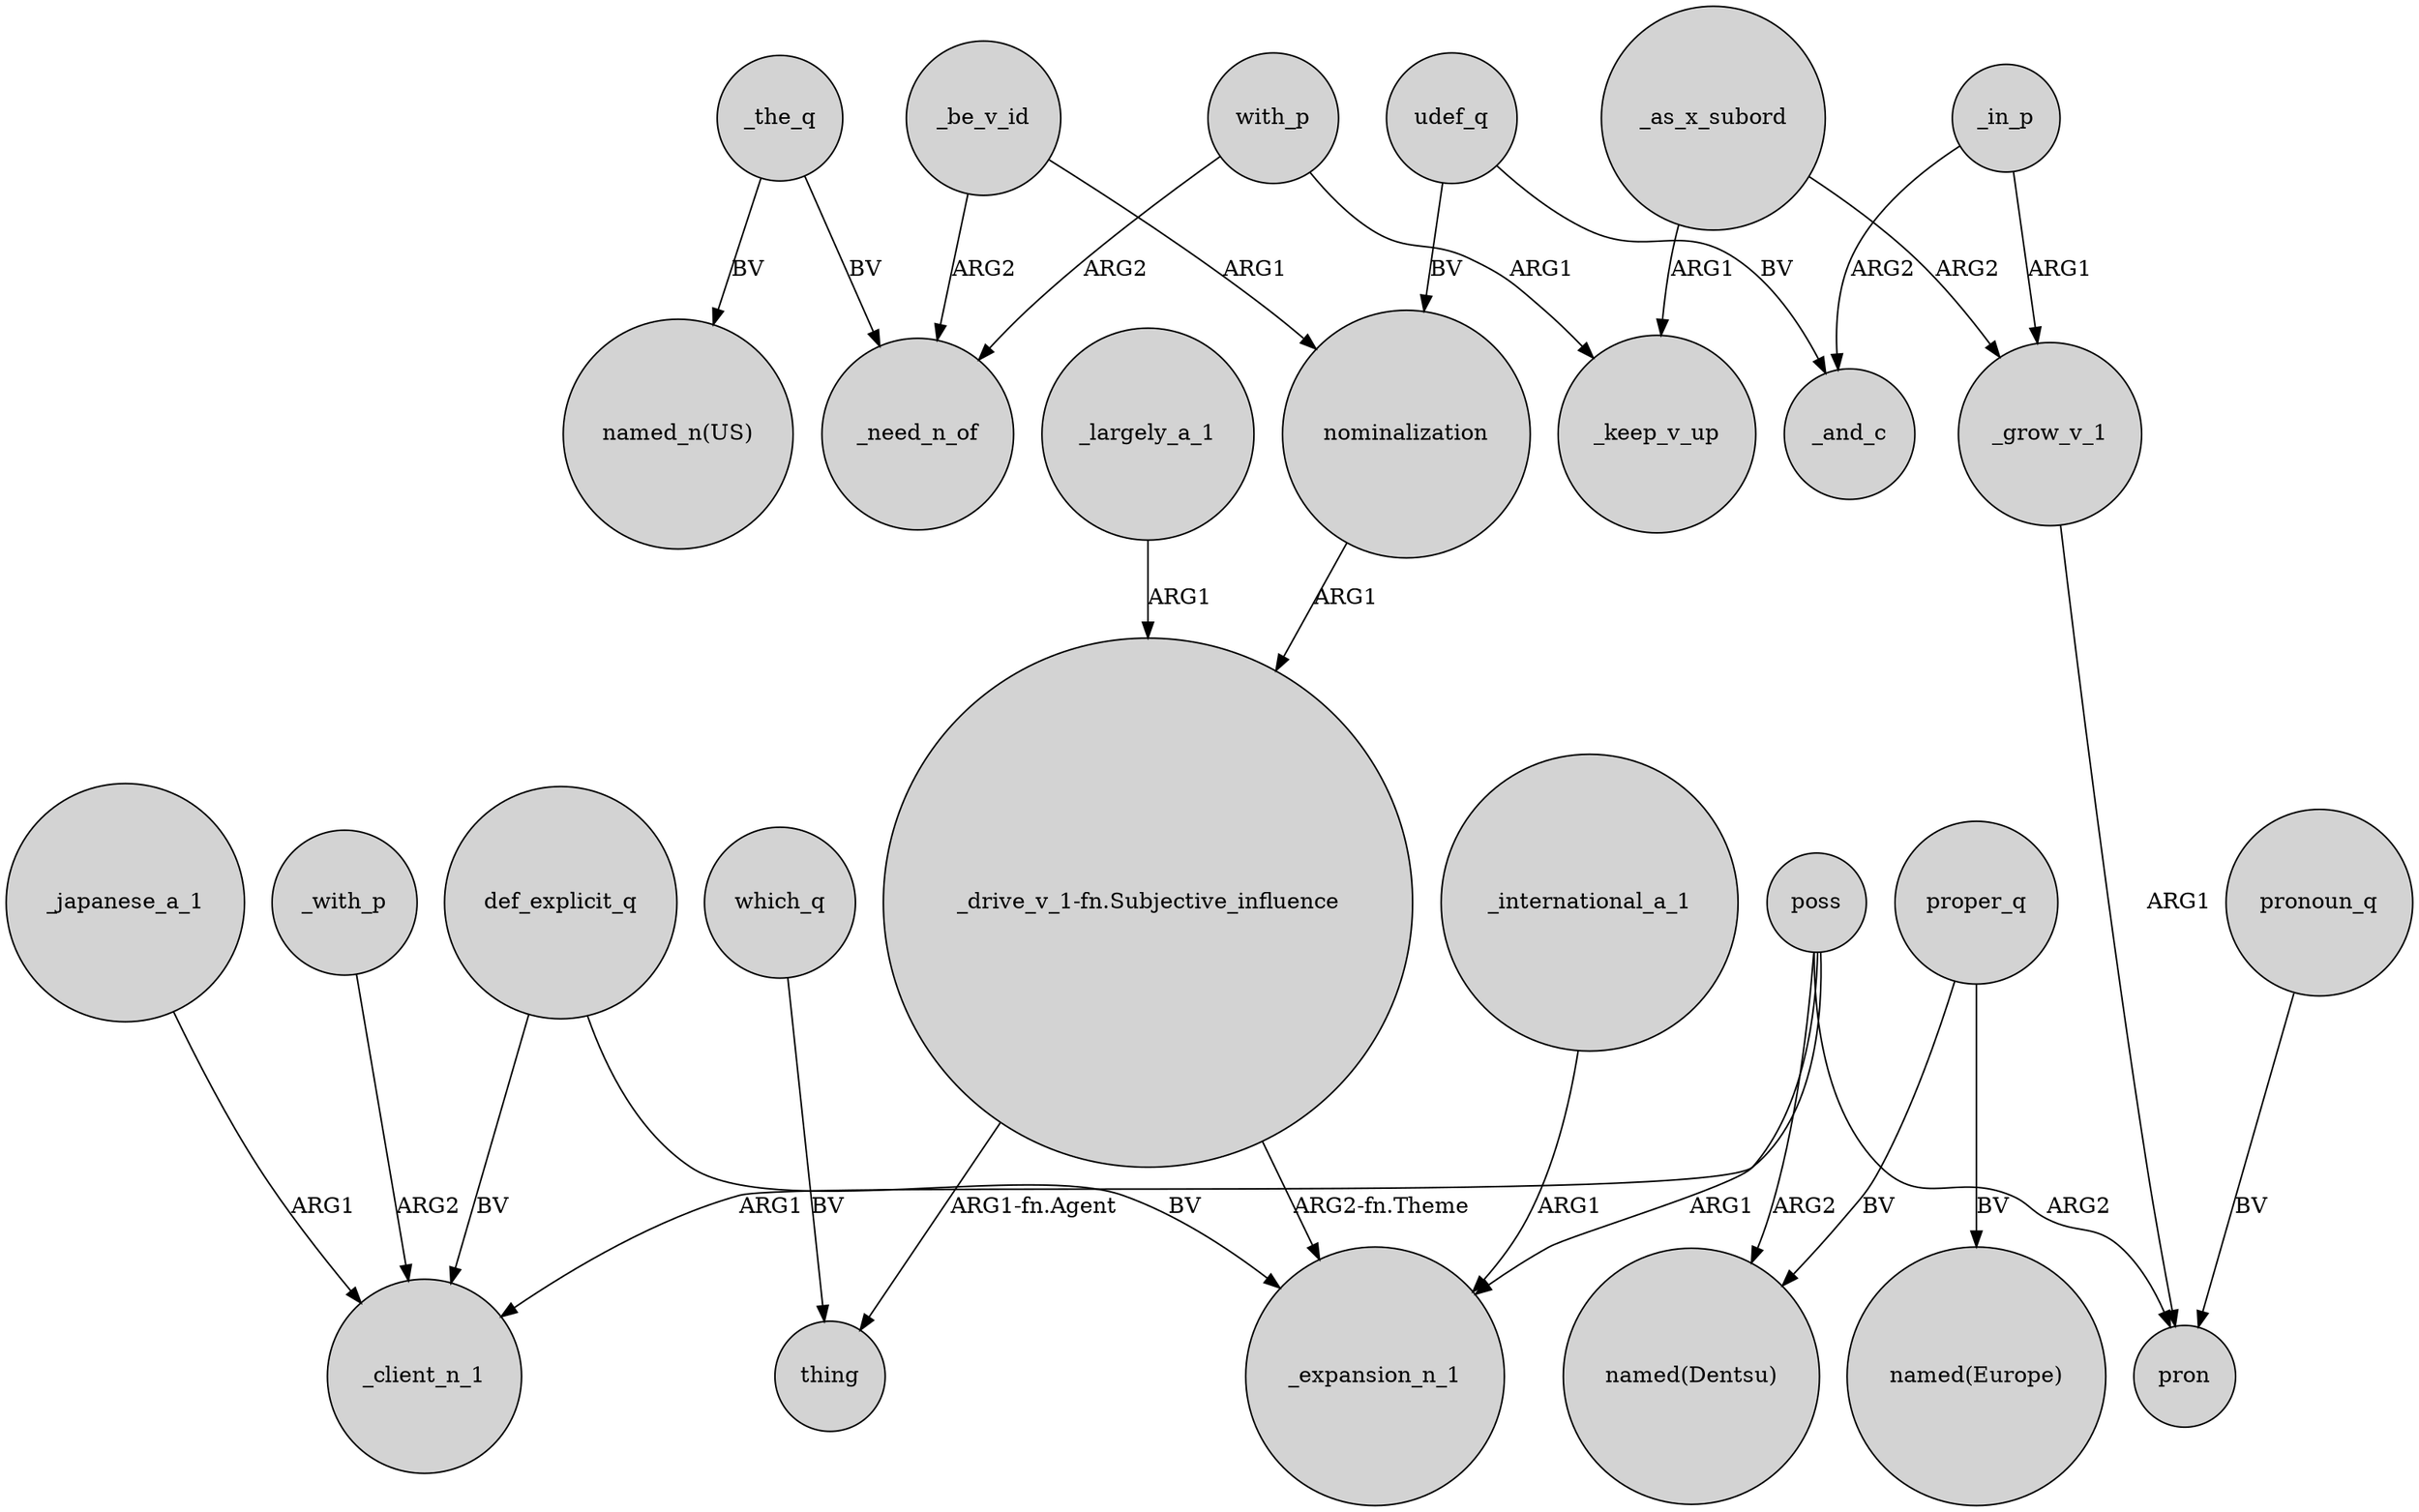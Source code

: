 digraph {
	node [shape=circle style=filled]
	_japanese_a_1 -> _client_n_1 [label=ARG1]
	def_explicit_q -> _expansion_n_1 [label=BV]
	def_explicit_q -> _client_n_1 [label=BV]
	_grow_v_1 -> pron [label=ARG1]
	"_drive_v_1-fn.Subjective_influence" -> _expansion_n_1 [label="ARG2-fn.Theme"]
	poss -> pron [label=ARG2]
	_be_v_id -> nominalization [label=ARG1]
	with_p -> _need_n_of [label=ARG2]
	_in_p -> _grow_v_1 [label=ARG1]
	_as_x_subord -> _keep_v_up [label=ARG1]
	nominalization -> "_drive_v_1-fn.Subjective_influence" [label=ARG1]
	_the_q -> "named_n(US)" [label=BV]
	_international_a_1 -> _expansion_n_1 [label=ARG1]
	with_p -> _keep_v_up [label=ARG1]
	pronoun_q -> pron [label=BV]
	_be_v_id -> _need_n_of [label=ARG2]
	proper_q -> "named(Europe)" [label=BV]
	_the_q -> _need_n_of [label=BV]
	which_q -> thing [label=BV]
	udef_q -> nominalization [label=BV]
	_with_p -> _client_n_1 [label=ARG2]
	_as_x_subord -> _grow_v_1 [label=ARG2]
	_largely_a_1 -> "_drive_v_1-fn.Subjective_influence" [label=ARG1]
	"_drive_v_1-fn.Subjective_influence" -> thing [label="ARG1-fn.Agent"]
	proper_q -> "named(Dentsu)" [label=BV]
	poss -> "named(Dentsu)" [label=ARG2]
	udef_q -> _and_c [label=BV]
	_in_p -> _and_c [label=ARG2]
	poss -> _expansion_n_1 [label=ARG1]
	poss -> _client_n_1 [label=ARG1]
}

